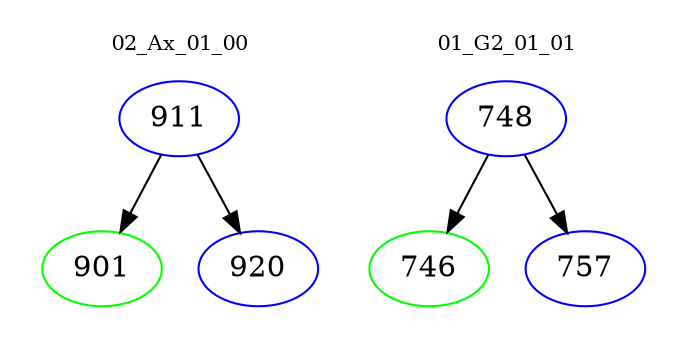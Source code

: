 digraph{
subgraph cluster_0 {
color = white
label = "02_Ax_01_00";
fontsize=10;
T0_911 [label="911", color="blue"]
T0_911 -> T0_901 [color="black"]
T0_901 [label="901", color="green"]
T0_911 -> T0_920 [color="black"]
T0_920 [label="920", color="blue"]
}
subgraph cluster_1 {
color = white
label = "01_G2_01_01";
fontsize=10;
T1_748 [label="748", color="blue"]
T1_748 -> T1_746 [color="black"]
T1_746 [label="746", color="green"]
T1_748 -> T1_757 [color="black"]
T1_757 [label="757", color="blue"]
}
}
